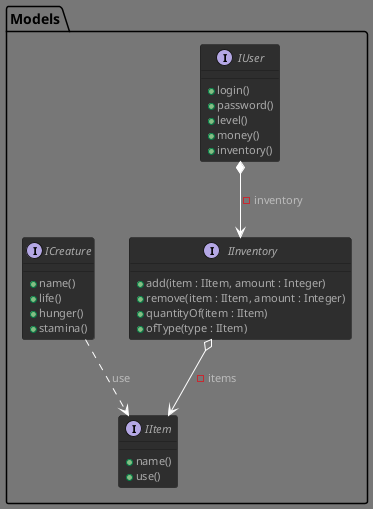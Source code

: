 @startuml VirtualNoe

!theme reddress-darkgreen

package Models
{
    interface IUser
    {
        + login()
        + password()
        + level()
        + money()
        + inventory()
    }

    interface IInventory 
    { 
        + add(item : IItem, amount : Integer)
        + remove(item : IItem, amount : Integer)
        + quantityOf(item : IItem)
        + ofType(type : IItem)
    }

    interface IItem
    {
        + name()
        + use()
    }

    interface ICreature 
    { 
        + name()
        + life()
        + hunger()
        + stamina()
    }
}

/' RELATIONS '/
IUser *--> IInventory : - inventory
IInventory o--> IItem : - items
ICreature ..> IItem : use               /' TODO - not sure '/


@enduml